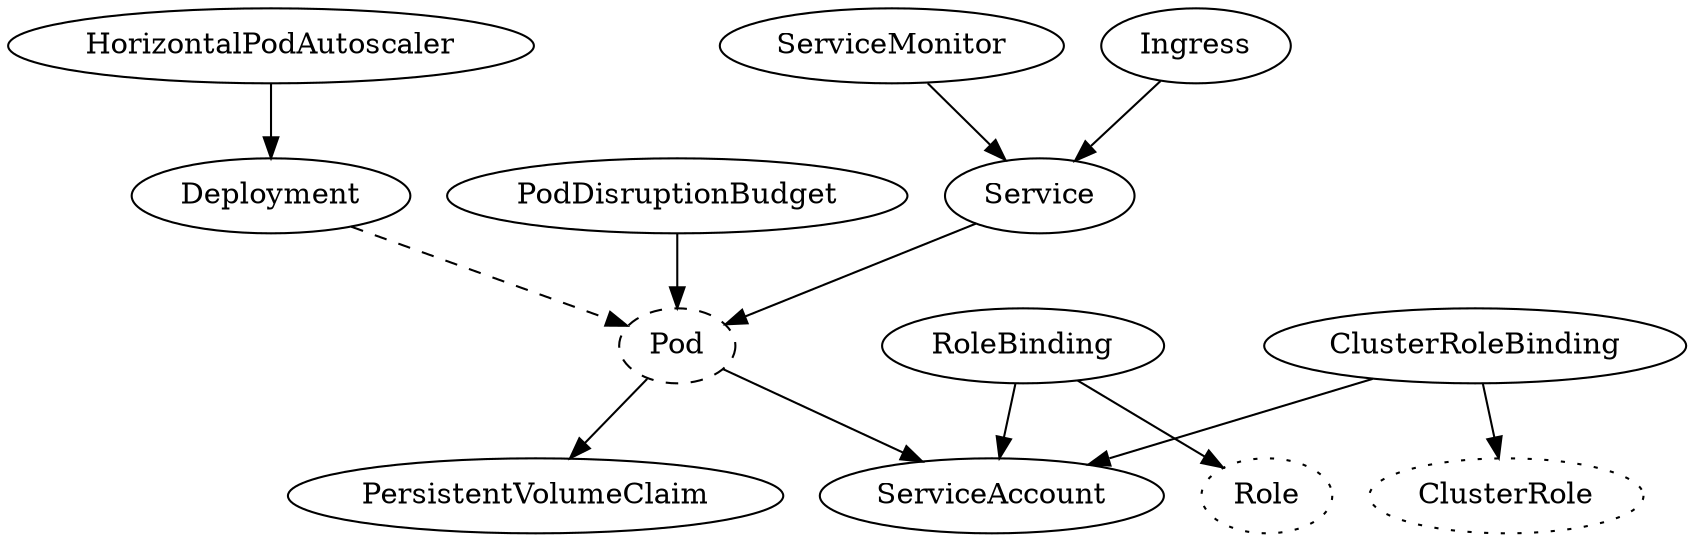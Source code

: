 digraph {
    HorizontalPodAutoscaler -> Deployment;
    Deployment -> Pod [style=dashed];
    PodDisruptionBudget -> Pod;
    {Ingress ServiceMonitor} -> Service -> Pod;
    Pod -> {PersistentVolumeClaim ServiceAccount};
    RoleBinding -> {ServiceAccount Role};
    ClusterRoleBinding -> {ServiceAccount ClusterRole};

    Pod [style=dashed];
    Role [style=dotted];
    ClusterRole [style=dotted];
}
